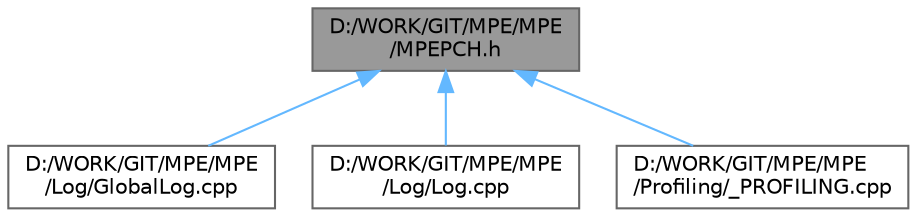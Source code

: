 digraph "D:/WORK/GIT/MPE/MPE/MPEPCH.h"
{
 // LATEX_PDF_SIZE
  bgcolor="transparent";
  edge [fontname=Helvetica,fontsize=10,labelfontname=Helvetica,labelfontsize=10];
  node [fontname=Helvetica,fontsize=10,shape=box,height=0.2,width=0.4];
  Node1 [id="Node000001",label="D:/WORK/GIT/MPE/MPE\l/MPEPCH.h",height=0.2,width=0.4,color="gray40", fillcolor="grey60", style="filled", fontcolor="black",tooltip="Precompiled header file for the MPE engine."];
  Node1 -> Node2 [id="edge1_Node000001_Node000002",dir="back",color="steelblue1",style="solid",tooltip=" "];
  Node2 [id="Node000002",label="D:/WORK/GIT/MPE/MPE\l/Log/GlobalLog.cpp",height=0.2,width=0.4,color="grey40", fillcolor="white", style="filled",URL="$_global_log_8cpp.html",tooltip=" "];
  Node1 -> Node3 [id="edge2_Node000001_Node000003",dir="back",color="steelblue1",style="solid",tooltip=" "];
  Node3 [id="Node000003",label="D:/WORK/GIT/MPE/MPE\l/Log/Log.cpp",height=0.2,width=0.4,color="grey40", fillcolor="white", style="filled",URL="$_log_8cpp.html",tooltip=" "];
  Node1 -> Node4 [id="edge3_Node000001_Node000004",dir="back",color="steelblue1",style="solid",tooltip=" "];
  Node4 [id="Node000004",label="D:/WORK/GIT/MPE/MPE\l/Profiling/_PROFILING.cpp",height=0.2,width=0.4,color="grey40", fillcolor="white", style="filled",URL="$___p_r_o_f_i_l_i_n_g_8cpp.html",tooltip=" "];
}
